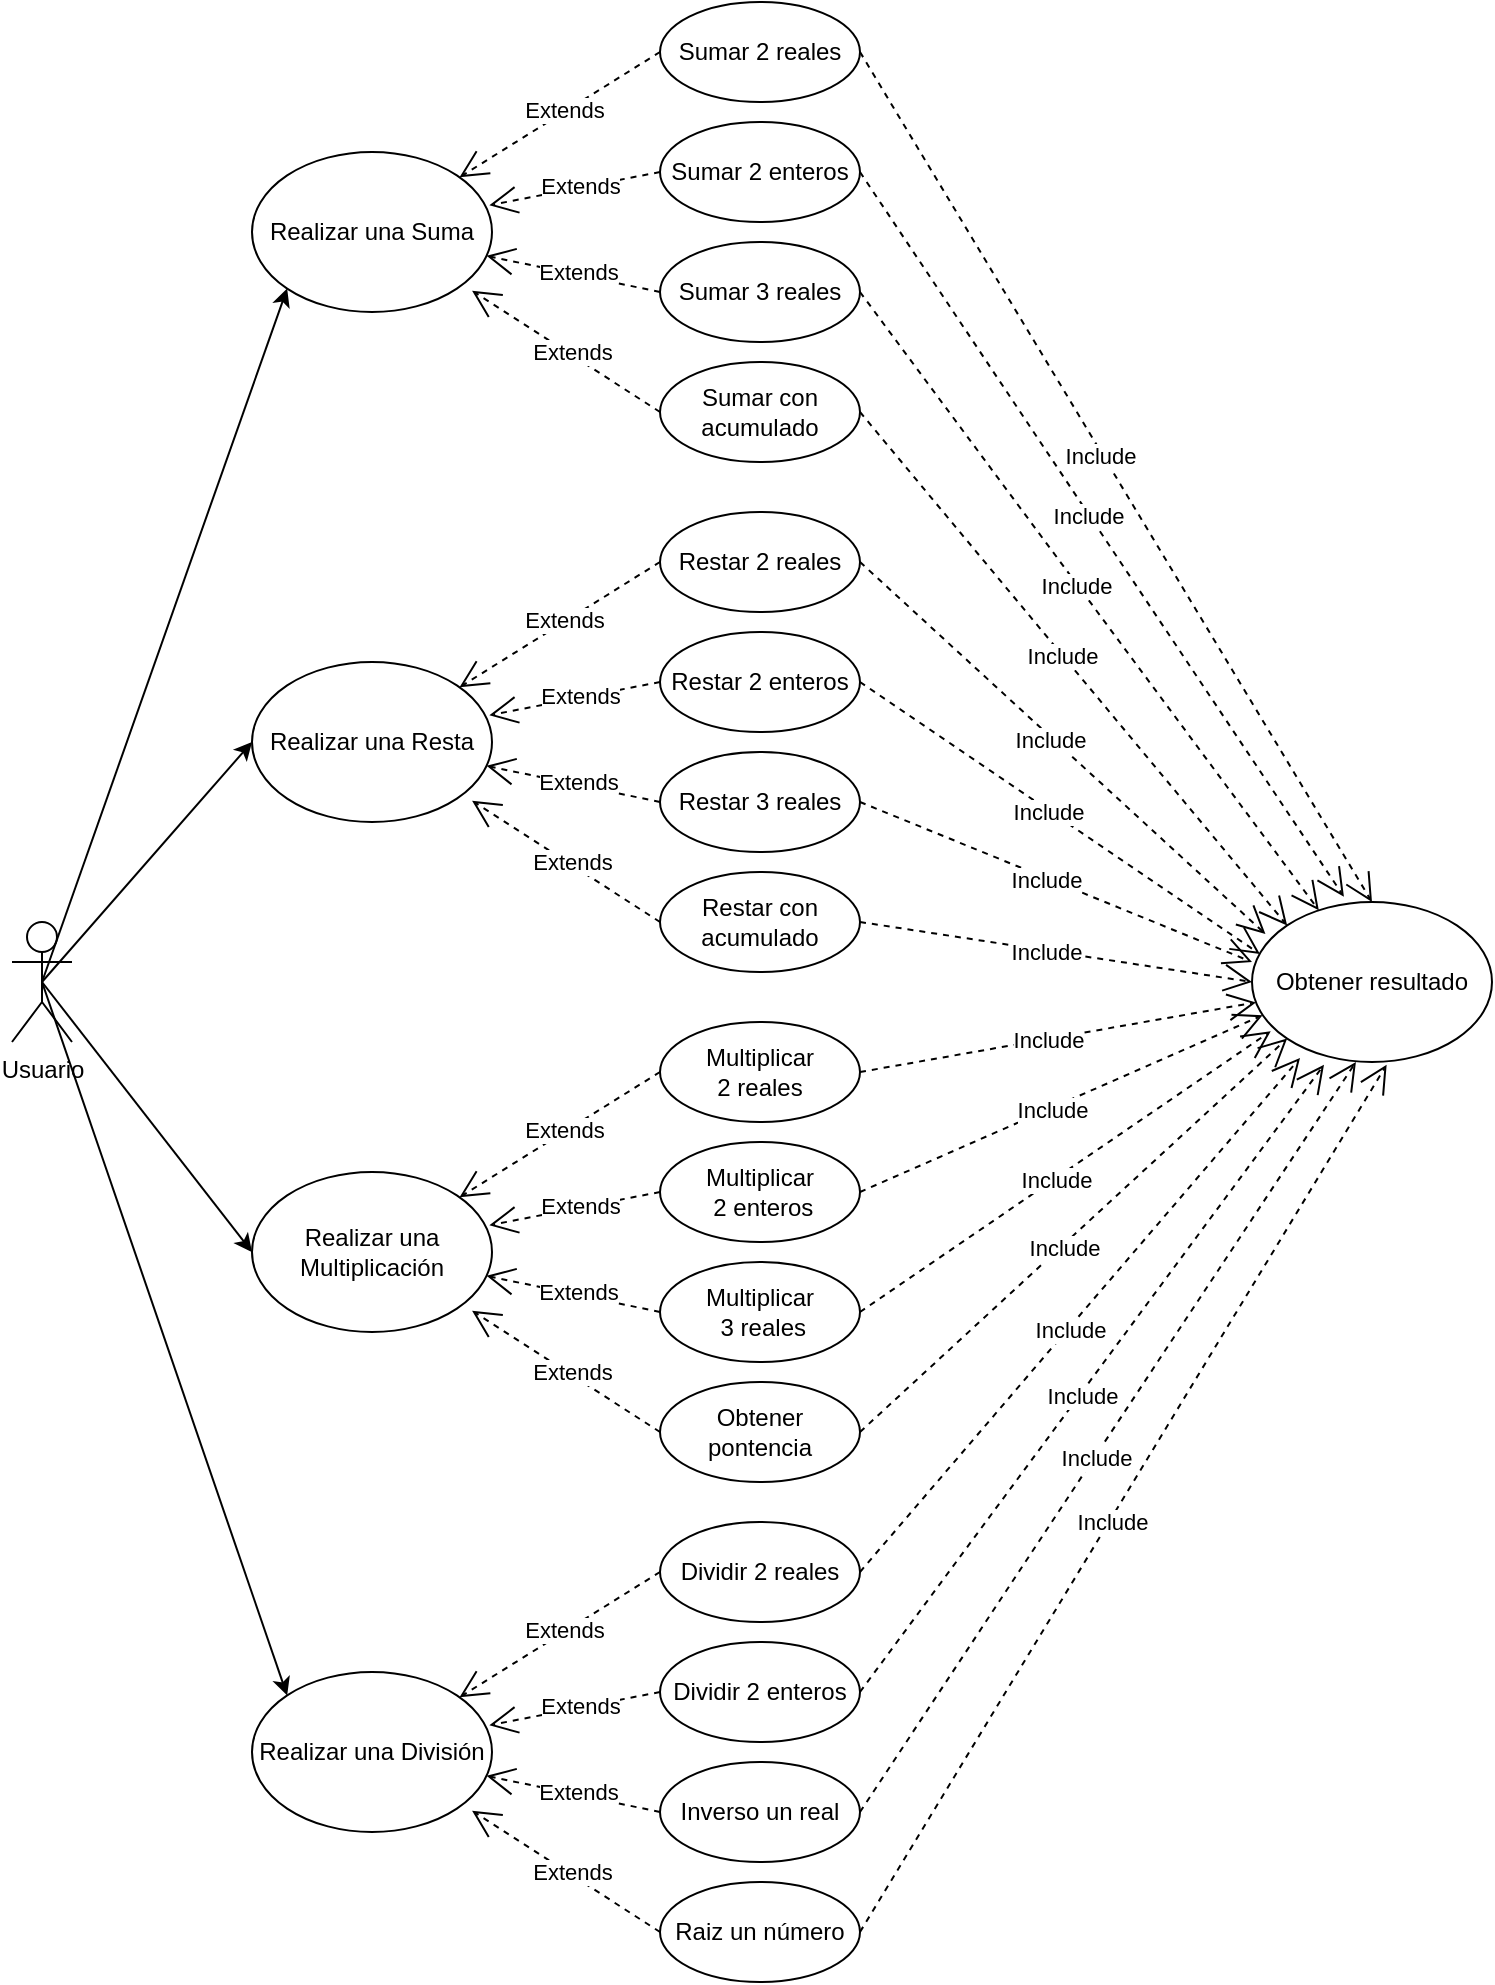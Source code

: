 <mxfile version="16.5.1" type="device"><diagram id="ieBn-fgX3uvtg2OR7ElB" name="Página-1"><mxGraphModel dx="1102" dy="1025" grid="1" gridSize="10" guides="1" tooltips="1" connect="1" arrows="1" fold="1" page="1" pageScale="1" pageWidth="827" pageHeight="1169" math="0" shadow="0"><root><mxCell id="0"/><mxCell id="1" parent="0"/><mxCell id="sI9bsDliLorYFg1notV6-1" value="Usuario" style="shape=umlActor;verticalLabelPosition=bottom;verticalAlign=top;html=1;outlineConnect=0;" vertex="1" parent="1"><mxGeometry x="40" y="490" width="30" height="60" as="geometry"/></mxCell><mxCell id="sI9bsDliLorYFg1notV6-4" value="Realizar una Resta" style="ellipse;whiteSpace=wrap;html=1;" vertex="1" parent="1"><mxGeometry x="160" y="360" width="120" height="80" as="geometry"/></mxCell><mxCell id="sI9bsDliLorYFg1notV6-7" value="Obtener resultado" style="ellipse;whiteSpace=wrap;html=1;" vertex="1" parent="1"><mxGeometry x="660" y="480" width="120" height="80" as="geometry"/></mxCell><mxCell id="sI9bsDliLorYFg1notV6-8" value="Include" style="endArrow=open;endSize=12;dashed=1;html=1;rounded=0;exitX=1;exitY=0.5;exitDx=0;exitDy=0;entryX=0.5;entryY=0;entryDx=0;entryDy=0;" edge="1" parent="1" source="sI9bsDliLorYFg1notV6-26" target="sI9bsDliLorYFg1notV6-7"><mxGeometry x="-0.052" y="-1" width="160" relative="1" as="geometry"><mxPoint x="640" y="295" as="sourcePoint"/><mxPoint x="530" y="615" as="targetPoint"/><mxPoint as="offset"/></mxGeometry></mxCell><mxCell id="sI9bsDliLorYFg1notV6-9" value="Include" style="endArrow=open;endSize=12;dashed=1;html=1;rounded=0;entryX=0.383;entryY=-0.033;entryDx=0;entryDy=0;entryPerimeter=0;exitX=1;exitY=0.5;exitDx=0;exitDy=0;" edge="1" parent="1" source="sI9bsDliLorYFg1notV6-27" target="sI9bsDliLorYFg1notV6-7"><mxGeometry x="-0.052" y="-1" width="160" relative="1" as="geometry"><mxPoint x="580" y="345" as="sourcePoint"/><mxPoint x="540" y="915" as="targetPoint"/><mxPoint as="offset"/></mxGeometry></mxCell><mxCell id="sI9bsDliLorYFg1notV6-10" value="Include" style="endArrow=open;endSize=12;dashed=1;html=1;rounded=0;exitX=1;exitY=0.5;exitDx=0;exitDy=0;" edge="1" parent="1" source="sI9bsDliLorYFg1notV6-28" target="sI9bsDliLorYFg1notV6-7"><mxGeometry x="-0.052" y="-1" width="160" relative="1" as="geometry"><mxPoint x="560" y="405" as="sourcePoint"/><mxPoint x="550" y="925" as="targetPoint"/><mxPoint as="offset"/></mxGeometry></mxCell><mxCell id="sI9bsDliLorYFg1notV6-11" value="Include" style="endArrow=open;endSize=12;dashed=1;html=1;rounded=0;entryX=0;entryY=0;entryDx=0;entryDy=0;exitX=1;exitY=0.5;exitDx=0;exitDy=0;" edge="1" parent="1" source="sI9bsDliLorYFg1notV6-29" target="sI9bsDliLorYFg1notV6-7"><mxGeometry x="-0.052" y="-1" width="160" relative="1" as="geometry"><mxPoint x="470" y="240" as="sourcePoint"/><mxPoint x="560" y="935" as="targetPoint"/><mxPoint as="offset"/></mxGeometry></mxCell><mxCell id="sI9bsDliLorYFg1notV6-16" value="Restar 2 reales" style="ellipse;whiteSpace=wrap;html=1;" vertex="1" parent="1"><mxGeometry x="364" y="285" width="100" height="50" as="geometry"/></mxCell><mxCell id="sI9bsDliLorYFg1notV6-17" value="Restar 2 enteros" style="ellipse;whiteSpace=wrap;html=1;" vertex="1" parent="1"><mxGeometry x="364" y="345" width="100" height="50" as="geometry"/></mxCell><mxCell id="sI9bsDliLorYFg1notV6-18" value="Restar 3 reales" style="ellipse;whiteSpace=wrap;html=1;" vertex="1" parent="1"><mxGeometry x="364" y="405" width="100" height="50" as="geometry"/></mxCell><mxCell id="sI9bsDliLorYFg1notV6-19" value="Restar con acumulado" style="ellipse;whiteSpace=wrap;html=1;" vertex="1" parent="1"><mxGeometry x="364" y="465" width="100" height="50" as="geometry"/></mxCell><mxCell id="sI9bsDliLorYFg1notV6-20" value="Extends" style="endArrow=open;endSize=12;dashed=1;html=1;rounded=0;exitX=0;exitY=0.5;exitDx=0;exitDy=0;" edge="1" parent="1" source="sI9bsDliLorYFg1notV6-16" target="sI9bsDliLorYFg1notV6-4"><mxGeometry x="-0.052" y="-1" width="160" relative="1" as="geometry"><mxPoint x="280.5" y="392.59" as="sourcePoint"/><mxPoint x="319.995" y="464.998" as="targetPoint"/><mxPoint as="offset"/></mxGeometry></mxCell><mxCell id="sI9bsDliLorYFg1notV6-21" value="Extends" style="endArrow=open;endSize=12;dashed=1;html=1;rounded=0;exitX=0;exitY=0.5;exitDx=0;exitDy=0;entryX=0.989;entryY=0.333;entryDx=0;entryDy=0;entryPerimeter=0;" edge="1" parent="1" source="sI9bsDliLorYFg1notV6-17" target="sI9bsDliLorYFg1notV6-4"><mxGeometry x="-0.052" y="-1" width="160" relative="1" as="geometry"><mxPoint x="260" y="455" as="sourcePoint"/><mxPoint x="299.495" y="527.408" as="targetPoint"/><mxPoint as="offset"/></mxGeometry></mxCell><mxCell id="sI9bsDliLorYFg1notV6-22" value="Extends" style="endArrow=open;endSize=12;dashed=1;html=1;rounded=0;exitX=0;exitY=0.5;exitDx=0;exitDy=0;" edge="1" parent="1" source="sI9bsDliLorYFg1notV6-18" target="sI9bsDliLorYFg1notV6-4"><mxGeometry x="-0.052" y="-1" width="160" relative="1" as="geometry"><mxPoint x="270" y="450" as="sourcePoint"/><mxPoint x="309.495" y="522.408" as="targetPoint"/><mxPoint as="offset"/></mxGeometry></mxCell><mxCell id="sI9bsDliLorYFg1notV6-23" value="Extends" style="endArrow=open;endSize=12;dashed=1;html=1;rounded=0;exitX=0;exitY=0.5;exitDx=0;exitDy=0;entryX=0.917;entryY=0.867;entryDx=0;entryDy=0;entryPerimeter=0;" edge="1" parent="1" source="sI9bsDliLorYFg1notV6-19" target="sI9bsDliLorYFg1notV6-4"><mxGeometry x="-0.052" y="-1" width="160" relative="1" as="geometry"><mxPoint x="290" y="545" as="sourcePoint"/><mxPoint x="329.495" y="617.408" as="targetPoint"/><mxPoint as="offset"/></mxGeometry></mxCell><mxCell id="sI9bsDliLorYFg1notV6-25" value="Realizar una Suma" style="ellipse;whiteSpace=wrap;html=1;" vertex="1" parent="1"><mxGeometry x="160" y="105" width="120" height="80" as="geometry"/></mxCell><mxCell id="sI9bsDliLorYFg1notV6-26" value="Sumar 2 reales" style="ellipse;whiteSpace=wrap;html=1;" vertex="1" parent="1"><mxGeometry x="364" y="30" width="100" height="50" as="geometry"/></mxCell><mxCell id="sI9bsDliLorYFg1notV6-27" value="Sumar 2 enteros" style="ellipse;whiteSpace=wrap;html=1;" vertex="1" parent="1"><mxGeometry x="364" y="90" width="100" height="50" as="geometry"/></mxCell><mxCell id="sI9bsDliLorYFg1notV6-28" value="Sumar 3 reales" style="ellipse;whiteSpace=wrap;html=1;" vertex="1" parent="1"><mxGeometry x="364" y="150" width="100" height="50" as="geometry"/></mxCell><mxCell id="sI9bsDliLorYFg1notV6-29" value="Sumar con acumulado" style="ellipse;whiteSpace=wrap;html=1;" vertex="1" parent="1"><mxGeometry x="364" y="210" width="100" height="50" as="geometry"/></mxCell><mxCell id="sI9bsDliLorYFg1notV6-30" value="Extends" style="endArrow=open;endSize=12;dashed=1;html=1;rounded=0;exitX=0;exitY=0.5;exitDx=0;exitDy=0;" edge="1" parent="1" source="sI9bsDliLorYFg1notV6-26" target="sI9bsDliLorYFg1notV6-25"><mxGeometry x="-0.052" y="-1" width="160" relative="1" as="geometry"><mxPoint x="280.5" y="137.59" as="sourcePoint"/><mxPoint x="319.995" y="209.998" as="targetPoint"/><mxPoint as="offset"/></mxGeometry></mxCell><mxCell id="sI9bsDliLorYFg1notV6-31" value="Extends" style="endArrow=open;endSize=12;dashed=1;html=1;rounded=0;exitX=0;exitY=0.5;exitDx=0;exitDy=0;entryX=0.989;entryY=0.333;entryDx=0;entryDy=0;entryPerimeter=0;" edge="1" parent="1" source="sI9bsDliLorYFg1notV6-27" target="sI9bsDliLorYFg1notV6-25"><mxGeometry x="-0.052" y="-1" width="160" relative="1" as="geometry"><mxPoint x="260" y="200" as="sourcePoint"/><mxPoint x="299.495" y="272.408" as="targetPoint"/><mxPoint as="offset"/></mxGeometry></mxCell><mxCell id="sI9bsDliLorYFg1notV6-32" value="Extends" style="endArrow=open;endSize=12;dashed=1;html=1;rounded=0;exitX=0;exitY=0.5;exitDx=0;exitDy=0;" edge="1" parent="1" source="sI9bsDliLorYFg1notV6-28" target="sI9bsDliLorYFg1notV6-25"><mxGeometry x="-0.052" y="-1" width="160" relative="1" as="geometry"><mxPoint x="270" y="195" as="sourcePoint"/><mxPoint x="309.495" y="267.408" as="targetPoint"/><mxPoint as="offset"/></mxGeometry></mxCell><mxCell id="sI9bsDliLorYFg1notV6-33" value="Extends" style="endArrow=open;endSize=12;dashed=1;html=1;rounded=0;exitX=0;exitY=0.5;exitDx=0;exitDy=0;entryX=0.917;entryY=0.867;entryDx=0;entryDy=0;entryPerimeter=0;" edge="1" parent="1" source="sI9bsDliLorYFg1notV6-29" target="sI9bsDliLorYFg1notV6-25"><mxGeometry x="-0.052" y="-1" width="160" relative="1" as="geometry"><mxPoint x="290" y="290" as="sourcePoint"/><mxPoint x="329.495" y="362.408" as="targetPoint"/><mxPoint as="offset"/></mxGeometry></mxCell><mxCell id="sI9bsDliLorYFg1notV6-34" value="Realizar una Multiplicación&lt;span style=&quot;color: rgba(0 , 0 , 0 , 0) ; font-family: monospace ; font-size: 0px&quot;&gt;3CmxGraphModel%3E%3Croot%3E%3CmxCell%20id%3D%220%22%2F%3E%3CmxCell%20id%3D%221%22%20parent%3D%220%22%2F%3E%3CmxCell%20id%3D%222%22%20value%3D%22Realizar%20una%20Suma%22%20style%3D%22ellipse%3BwhiteSpace%3Dwrap%3Bhtml%3D1%3B%22%20vertex%3D%221%22%20parent%3D%221%22%3E%3CmxGeometry%20x%3D%22150%22%20y%3D%22240%22%20width%3D%22120%22%20height%3D%2280%22%20as%3D%22geometry%22%2F%3E%3C%2FmxCell%3E%3C%2Froot%3E%3C%2FmxGraphModel%3E&lt;/span&gt;&lt;span style=&quot;color: rgba(0 , 0 , 0 , 0) ; font-family: monospace ; font-size: 0px&quot;&gt;%3CmxGraphModel%3E%3Croot%3E%3CmxCell%20id%3D%220%22%2F%3E%3CmxCell%20id%3D%221%22%20parent%3D%220%22%2F%3E%3CmxCell%20id%3D%222%22%20value%3D%22Realizar%20una%20Suma%22%20style%3D%22ellipse%3BwhiteSpace%3Dwrap%3Bhtml%3D1%3B%22%20vertex%3D%221%22%20parent%3D%221%22%3E%3CmxGeometry%20x%3D%22150%22%20y%3D%22240%22%20width%3D%22120%22%20height%3D%2280%22%20as%3D%22geometry%22%2F%3E%3C%2FmxCell%3E%3C%2Froot%3E%3C%2FmxGraphModel%3E&lt;/span&gt;" style="ellipse;whiteSpace=wrap;html=1;" vertex="1" parent="1"><mxGeometry x="160" y="615" width="120" height="80" as="geometry"/></mxCell><mxCell id="sI9bsDliLorYFg1notV6-35" value="Multiplicar&lt;br&gt;2 reales" style="ellipse;whiteSpace=wrap;html=1;" vertex="1" parent="1"><mxGeometry x="364" y="540" width="100" height="50" as="geometry"/></mxCell><mxCell id="sI9bsDliLorYFg1notV6-36" value="Multiplicar&lt;br&gt;&amp;nbsp;2 enteros" style="ellipse;whiteSpace=wrap;html=1;" vertex="1" parent="1"><mxGeometry x="364" y="600" width="100" height="50" as="geometry"/></mxCell><mxCell id="sI9bsDliLorYFg1notV6-37" value="Multiplicar&lt;br&gt;&amp;nbsp;3 reales" style="ellipse;whiteSpace=wrap;html=1;" vertex="1" parent="1"><mxGeometry x="364" y="660" width="100" height="50" as="geometry"/></mxCell><mxCell id="sI9bsDliLorYFg1notV6-38" value="Obtener pontencia" style="ellipse;whiteSpace=wrap;html=1;" vertex="1" parent="1"><mxGeometry x="364" y="720" width="100" height="50" as="geometry"/></mxCell><mxCell id="sI9bsDliLorYFg1notV6-39" value="Extends" style="endArrow=open;endSize=12;dashed=1;html=1;rounded=0;exitX=0;exitY=0.5;exitDx=0;exitDy=0;" edge="1" parent="1" source="sI9bsDliLorYFg1notV6-35" target="sI9bsDliLorYFg1notV6-34"><mxGeometry x="-0.052" y="-1" width="160" relative="1" as="geometry"><mxPoint x="280.5" y="647.59" as="sourcePoint"/><mxPoint x="319.995" y="719.998" as="targetPoint"/><mxPoint as="offset"/></mxGeometry></mxCell><mxCell id="sI9bsDliLorYFg1notV6-40" value="Extends" style="endArrow=open;endSize=12;dashed=1;html=1;rounded=0;exitX=0;exitY=0.5;exitDx=0;exitDy=0;entryX=0.989;entryY=0.333;entryDx=0;entryDy=0;entryPerimeter=0;" edge="1" parent="1" source="sI9bsDliLorYFg1notV6-36" target="sI9bsDliLorYFg1notV6-34"><mxGeometry x="-0.052" y="-1" width="160" relative="1" as="geometry"><mxPoint x="260" y="710" as="sourcePoint"/><mxPoint x="299.495" y="782.408" as="targetPoint"/><mxPoint as="offset"/></mxGeometry></mxCell><mxCell id="sI9bsDliLorYFg1notV6-41" value="Extends" style="endArrow=open;endSize=12;dashed=1;html=1;rounded=0;exitX=0;exitY=0.5;exitDx=0;exitDy=0;" edge="1" parent="1" source="sI9bsDliLorYFg1notV6-37" target="sI9bsDliLorYFg1notV6-34"><mxGeometry x="-0.052" y="-1" width="160" relative="1" as="geometry"><mxPoint x="270" y="705" as="sourcePoint"/><mxPoint x="309.495" y="777.408" as="targetPoint"/><mxPoint as="offset"/></mxGeometry></mxCell><mxCell id="sI9bsDliLorYFg1notV6-42" value="Extends" style="endArrow=open;endSize=12;dashed=1;html=1;rounded=0;exitX=0;exitY=0.5;exitDx=0;exitDy=0;entryX=0.917;entryY=0.867;entryDx=0;entryDy=0;entryPerimeter=0;" edge="1" parent="1" source="sI9bsDliLorYFg1notV6-38" target="sI9bsDliLorYFg1notV6-34"><mxGeometry x="-0.052" y="-1" width="160" relative="1" as="geometry"><mxPoint x="290" y="800" as="sourcePoint"/><mxPoint x="329.495" y="872.408" as="targetPoint"/><mxPoint as="offset"/></mxGeometry></mxCell><mxCell id="sI9bsDliLorYFg1notV6-43" value="Realizar una División&lt;span style=&quot;color: rgba(0 , 0 , 0 , 0) ; font-family: monospace ; font-size: 0px&quot;&gt;%3CmxGraphModel%3E%3Croot%3E%3CmxCell%20id%3D%220%22%2F%3E%3CmxCell%20id%3D%221%22%20parent%3D%220%22%2F%3E%3CmxCell%20id%3D%222%22%20value%3D%22Realizar%20una%20Suma%22%20style%3D%22ellipse%3BwhiteSpace%3Dwrap%3Bhtml%3D1%3B%22%20vertex%3D%221%22%20parent%3D%221%22%3E%3CmxGeometry%20x%3D%22150%22%20y%3D%22240%22%20width%3D%22120%22%20height%3D%2280%22%20as%3D%22geometry%22%2F%3E%3C%2FmxCell%3E%3C%2Froot%3E%3C%2FmxGraphModel%3E&lt;/span&gt;&lt;span style=&quot;color: rgba(0 , 0 , 0 , 0) ; font-family: monospace ; font-size: 0px&quot;&gt;%3CmxGraphModel%3E%3Croot%3E%3CmxCell%20id%3D%220%22%2F%3E%3CmxCell%20id%3D%221%22%20parent%3D%220%22%2F%3E%3CmxCell%20id%3D%222%22%20value%3D%22Realizar%20una%20Suma%22%20style%3D%22ellipse%3BwhiteSpace%3Dwrap%3Bhtml%3D1%3B%22%20vertex%3D%221%22%20parent%3D%221%22%3E%3CmxGeometry%20x%3D%22150%22%20y%3D%22240%22%20width%3D%22120%22%20height%3D%2280%22%20as%3D%22geometry%22%2F%3E%3C%2FmxCell%3E%3C%2Froot%3E%3C%2FmxGraphModel%3E&lt;/span&gt;" style="ellipse;whiteSpace=wrap;html=1;" vertex="1" parent="1"><mxGeometry x="160" y="865" width="120" height="80" as="geometry"/></mxCell><mxCell id="sI9bsDliLorYFg1notV6-44" value="Dividir 2 reales" style="ellipse;whiteSpace=wrap;html=1;" vertex="1" parent="1"><mxGeometry x="364" y="790" width="100" height="50" as="geometry"/></mxCell><mxCell id="sI9bsDliLorYFg1notV6-45" value="Dividir 2 enteros" style="ellipse;whiteSpace=wrap;html=1;" vertex="1" parent="1"><mxGeometry x="364" y="850" width="100" height="50" as="geometry"/></mxCell><mxCell id="sI9bsDliLorYFg1notV6-46" value="Inverso un real" style="ellipse;whiteSpace=wrap;html=1;" vertex="1" parent="1"><mxGeometry x="364" y="910" width="100" height="50" as="geometry"/></mxCell><mxCell id="sI9bsDliLorYFg1notV6-47" value="Raiz un número" style="ellipse;whiteSpace=wrap;html=1;" vertex="1" parent="1"><mxGeometry x="364" y="970" width="100" height="50" as="geometry"/></mxCell><mxCell id="sI9bsDliLorYFg1notV6-48" value="Extends" style="endArrow=open;endSize=12;dashed=1;html=1;rounded=0;exitX=0;exitY=0.5;exitDx=0;exitDy=0;" edge="1" parent="1" source="sI9bsDliLorYFg1notV6-44" target="sI9bsDliLorYFg1notV6-43"><mxGeometry x="-0.052" y="-1" width="160" relative="1" as="geometry"><mxPoint x="280.5" y="897.59" as="sourcePoint"/><mxPoint x="319.995" y="969.998" as="targetPoint"/><mxPoint as="offset"/></mxGeometry></mxCell><mxCell id="sI9bsDliLorYFg1notV6-49" value="Extends" style="endArrow=open;endSize=12;dashed=1;html=1;rounded=0;exitX=0;exitY=0.5;exitDx=0;exitDy=0;entryX=0.989;entryY=0.333;entryDx=0;entryDy=0;entryPerimeter=0;" edge="1" parent="1" source="sI9bsDliLorYFg1notV6-45" target="sI9bsDliLorYFg1notV6-43"><mxGeometry x="-0.052" y="-1" width="160" relative="1" as="geometry"><mxPoint x="260" y="960" as="sourcePoint"/><mxPoint x="299.495" y="1032.408" as="targetPoint"/><mxPoint as="offset"/></mxGeometry></mxCell><mxCell id="sI9bsDliLorYFg1notV6-50" value="Extends" style="endArrow=open;endSize=12;dashed=1;html=1;rounded=0;exitX=0;exitY=0.5;exitDx=0;exitDy=0;" edge="1" parent="1" source="sI9bsDliLorYFg1notV6-46" target="sI9bsDliLorYFg1notV6-43"><mxGeometry x="-0.052" y="-1" width="160" relative="1" as="geometry"><mxPoint x="270" y="955" as="sourcePoint"/><mxPoint x="309.495" y="1027.408" as="targetPoint"/><mxPoint as="offset"/></mxGeometry></mxCell><mxCell id="sI9bsDliLorYFg1notV6-51" value="Extends" style="endArrow=open;endSize=12;dashed=1;html=1;rounded=0;exitX=0;exitY=0.5;exitDx=0;exitDy=0;entryX=0.917;entryY=0.867;entryDx=0;entryDy=0;entryPerimeter=0;" edge="1" parent="1" source="sI9bsDliLorYFg1notV6-47" target="sI9bsDliLorYFg1notV6-43"><mxGeometry x="-0.052" y="-1" width="160" relative="1" as="geometry"><mxPoint x="290" y="1050" as="sourcePoint"/><mxPoint x="329.495" y="1122.408" as="targetPoint"/><mxPoint as="offset"/></mxGeometry></mxCell><mxCell id="sI9bsDliLorYFg1notV6-54" value="Include" style="endArrow=open;endSize=12;dashed=1;html=1;rounded=0;exitX=1;exitY=0.5;exitDx=0;exitDy=0;" edge="1" parent="1" source="sI9bsDliLorYFg1notV6-18"><mxGeometry x="-0.052" y="-1" width="160" relative="1" as="geometry"><mxPoint x="490" y="430" as="sourcePoint"/><mxPoint x="660" y="510" as="targetPoint"/><mxPoint as="offset"/></mxGeometry></mxCell><mxCell id="sI9bsDliLorYFg1notV6-56" value="Include" style="endArrow=open;endSize=12;dashed=1;html=1;rounded=0;exitX=1;exitY=0.5;exitDx=0;exitDy=0;entryX=0.056;entryY=0.2;entryDx=0;entryDy=0;entryPerimeter=0;" edge="1" parent="1" source="sI9bsDliLorYFg1notV6-16" target="sI9bsDliLorYFg1notV6-7"><mxGeometry x="-0.052" y="-1" width="160" relative="1" as="geometry"><mxPoint x="500" y="335" as="sourcePoint"/><mxPoint x="630" y="615" as="targetPoint"/><mxPoint as="offset"/></mxGeometry></mxCell><mxCell id="sI9bsDliLorYFg1notV6-57" value="Include" style="endArrow=open;endSize=12;dashed=1;html=1;rounded=0;exitX=1;exitY=0.5;exitDx=0;exitDy=0;entryX=0.033;entryY=0.325;entryDx=0;entryDy=0;entryPerimeter=0;" edge="1" parent="1" source="sI9bsDliLorYFg1notV6-17" target="sI9bsDliLorYFg1notV6-7"><mxGeometry x="-0.052" y="-1" width="160" relative="1" as="geometry"><mxPoint x="580" y="560" as="sourcePoint"/><mxPoint x="710" y="840" as="targetPoint"/><mxPoint as="offset"/></mxGeometry></mxCell><mxCell id="sI9bsDliLorYFg1notV6-58" value="Include" style="endArrow=open;endSize=12;dashed=1;html=1;rounded=0;exitX=1;exitY=0.5;exitDx=0;exitDy=0;entryX=0;entryY=0.5;entryDx=0;entryDy=0;" edge="1" parent="1" source="sI9bsDliLorYFg1notV6-19" target="sI9bsDliLorYFg1notV6-7"><mxGeometry x="-0.052" y="-1" width="160" relative="1" as="geometry"><mxPoint x="500" y="485" as="sourcePoint"/><mxPoint x="630" y="765" as="targetPoint"/><mxPoint as="offset"/></mxGeometry></mxCell><mxCell id="sI9bsDliLorYFg1notV6-59" value="Include" style="endArrow=open;endSize=12;dashed=1;html=1;rounded=0;exitX=1;exitY=0.5;exitDx=0;exitDy=0;" edge="1" parent="1" source="sI9bsDliLorYFg1notV6-35" target="sI9bsDliLorYFg1notV6-7"><mxGeometry x="-0.052" y="-1" width="160" relative="1" as="geometry"><mxPoint x="480" y="570" as="sourcePoint"/><mxPoint x="610" y="850" as="targetPoint"/><mxPoint as="offset"/></mxGeometry></mxCell><mxCell id="sI9bsDliLorYFg1notV6-60" value="Include" style="endArrow=open;endSize=12;dashed=1;html=1;rounded=0;exitX=1;exitY=0.5;exitDx=0;exitDy=0;entryX=0.044;entryY=0.708;entryDx=0;entryDy=0;entryPerimeter=0;" edge="1" parent="1" source="sI9bsDliLorYFg1notV6-36" target="sI9bsDliLorYFg1notV6-7"><mxGeometry x="-0.052" y="-1" width="160" relative="1" as="geometry"><mxPoint x="560" y="630" as="sourcePoint"/><mxPoint x="690" y="910" as="targetPoint"/><mxPoint as="offset"/></mxGeometry></mxCell><mxCell id="sI9bsDliLorYFg1notV6-61" value="Include" style="endArrow=open;endSize=12;dashed=1;html=1;rounded=0;exitX=1;exitY=0.5;exitDx=0;exitDy=0;entryX=0;entryY=1;entryDx=0;entryDy=0;" edge="1" parent="1" source="sI9bsDliLorYFg1notV6-38" target="sI9bsDliLorYFg1notV6-7"><mxGeometry x="-0.052" y="-1" width="160" relative="1" as="geometry"><mxPoint x="480" y="740" as="sourcePoint"/><mxPoint x="610" y="1020" as="targetPoint"/><mxPoint as="offset"/></mxGeometry></mxCell><mxCell id="sI9bsDliLorYFg1notV6-62" value="Include" style="endArrow=open;endSize=12;dashed=1;html=1;rounded=0;exitX=1;exitY=0.5;exitDx=0;exitDy=0;entryX=0.078;entryY=0.808;entryDx=0;entryDy=0;entryPerimeter=0;" edge="1" parent="1" source="sI9bsDliLorYFg1notV6-37" target="sI9bsDliLorYFg1notV6-7"><mxGeometry x="-0.052" y="-1" width="160" relative="1" as="geometry"><mxPoint x="490" y="680" as="sourcePoint"/><mxPoint x="620" y="960" as="targetPoint"/><mxPoint as="offset"/></mxGeometry></mxCell><mxCell id="sI9bsDliLorYFg1notV6-63" value="Include" style="endArrow=open;endSize=12;dashed=1;html=1;rounded=0;exitX=1;exitY=0.5;exitDx=0;exitDy=0;entryX=0.2;entryY=0.975;entryDx=0;entryDy=0;entryPerimeter=0;" edge="1" parent="1" source="sI9bsDliLorYFg1notV6-44" target="sI9bsDliLorYFg1notV6-7"><mxGeometry x="-0.052" y="-1" width="160" relative="1" as="geometry"><mxPoint x="610" y="670" as="sourcePoint"/><mxPoint x="740" y="950" as="targetPoint"/><mxPoint as="offset"/></mxGeometry></mxCell><mxCell id="sI9bsDliLorYFg1notV6-64" value="Include" style="endArrow=open;endSize=12;dashed=1;html=1;rounded=0;exitX=1;exitY=0.5;exitDx=0;exitDy=0;entryX=0.3;entryY=1.017;entryDx=0;entryDy=0;entryPerimeter=0;" edge="1" parent="1" source="sI9bsDliLorYFg1notV6-45" target="sI9bsDliLorYFg1notV6-7"><mxGeometry x="-0.052" y="-1" width="160" relative="1" as="geometry"><mxPoint x="620" y="680" as="sourcePoint"/><mxPoint x="750" y="960" as="targetPoint"/><mxPoint as="offset"/></mxGeometry></mxCell><mxCell id="sI9bsDliLorYFg1notV6-65" value="Include" style="endArrow=open;endSize=12;dashed=1;html=1;rounded=0;exitX=1;exitY=0.5;exitDx=0;exitDy=0;entryX=0.433;entryY=1;entryDx=0;entryDy=0;entryPerimeter=0;" edge="1" parent="1" source="sI9bsDliLorYFg1notV6-46" target="sI9bsDliLorYFg1notV6-7"><mxGeometry x="-0.052" y="-1" width="160" relative="1" as="geometry"><mxPoint x="630" y="690" as="sourcePoint"/><mxPoint x="760" y="970" as="targetPoint"/><mxPoint as="offset"/></mxGeometry></mxCell><mxCell id="sI9bsDliLorYFg1notV6-66" value="Include" style="endArrow=open;endSize=12;dashed=1;html=1;rounded=0;exitX=1;exitY=0.5;exitDx=0;exitDy=0;entryX=0.561;entryY=1.017;entryDx=0;entryDy=0;entryPerimeter=0;" edge="1" parent="1" source="sI9bsDliLorYFg1notV6-47" target="sI9bsDliLorYFg1notV6-7"><mxGeometry x="-0.052" y="-1" width="160" relative="1" as="geometry"><mxPoint x="474" y="945" as="sourcePoint"/><mxPoint x="770" y="980" as="targetPoint"/><mxPoint as="offset"/></mxGeometry></mxCell><mxCell id="sI9bsDliLorYFg1notV6-67" value="" style="endArrow=classic;html=1;rounded=0;exitX=0.5;exitY=0.5;exitDx=0;exitDy=0;exitPerimeter=0;entryX=0;entryY=1;entryDx=0;entryDy=0;" edge="1" parent="1" source="sI9bsDliLorYFg1notV6-1" target="sI9bsDliLorYFg1notV6-25"><mxGeometry width="50" height="50" relative="1" as="geometry"><mxPoint x="80" y="465" as="sourcePoint"/><mxPoint x="130" y="415" as="targetPoint"/></mxGeometry></mxCell><mxCell id="sI9bsDliLorYFg1notV6-68" value="" style="endArrow=classic;html=1;rounded=0;exitX=0.5;exitY=0.5;exitDx=0;exitDy=0;exitPerimeter=0;entryX=0;entryY=0.5;entryDx=0;entryDy=0;" edge="1" parent="1" source="sI9bsDliLorYFg1notV6-1" target="sI9bsDliLorYFg1notV6-4"><mxGeometry width="50" height="50" relative="1" as="geometry"><mxPoint x="90" y="475" as="sourcePoint"/><mxPoint x="140" y="425" as="targetPoint"/></mxGeometry></mxCell><mxCell id="sI9bsDliLorYFg1notV6-69" value="" style="endArrow=classic;html=1;rounded=0;entryX=0;entryY=0.5;entryDx=0;entryDy=0;exitX=0.5;exitY=0.5;exitDx=0;exitDy=0;exitPerimeter=0;" edge="1" parent="1" source="sI9bsDliLorYFg1notV6-1" target="sI9bsDliLorYFg1notV6-34"><mxGeometry width="50" height="50" relative="1" as="geometry"><mxPoint x="50" y="520" as="sourcePoint"/><mxPoint x="150" y="435" as="targetPoint"/></mxGeometry></mxCell><mxCell id="sI9bsDliLorYFg1notV6-70" value="" style="endArrow=classic;html=1;rounded=0;exitX=0.5;exitY=0.5;exitDx=0;exitDy=0;exitPerimeter=0;entryX=0;entryY=0;entryDx=0;entryDy=0;" edge="1" parent="1" source="sI9bsDliLorYFg1notV6-1" target="sI9bsDliLorYFg1notV6-43"><mxGeometry width="50" height="50" relative="1" as="geometry"><mxPoint x="110" y="495" as="sourcePoint"/><mxPoint x="160" y="445" as="targetPoint"/></mxGeometry></mxCell></root></mxGraphModel></diagram></mxfile>